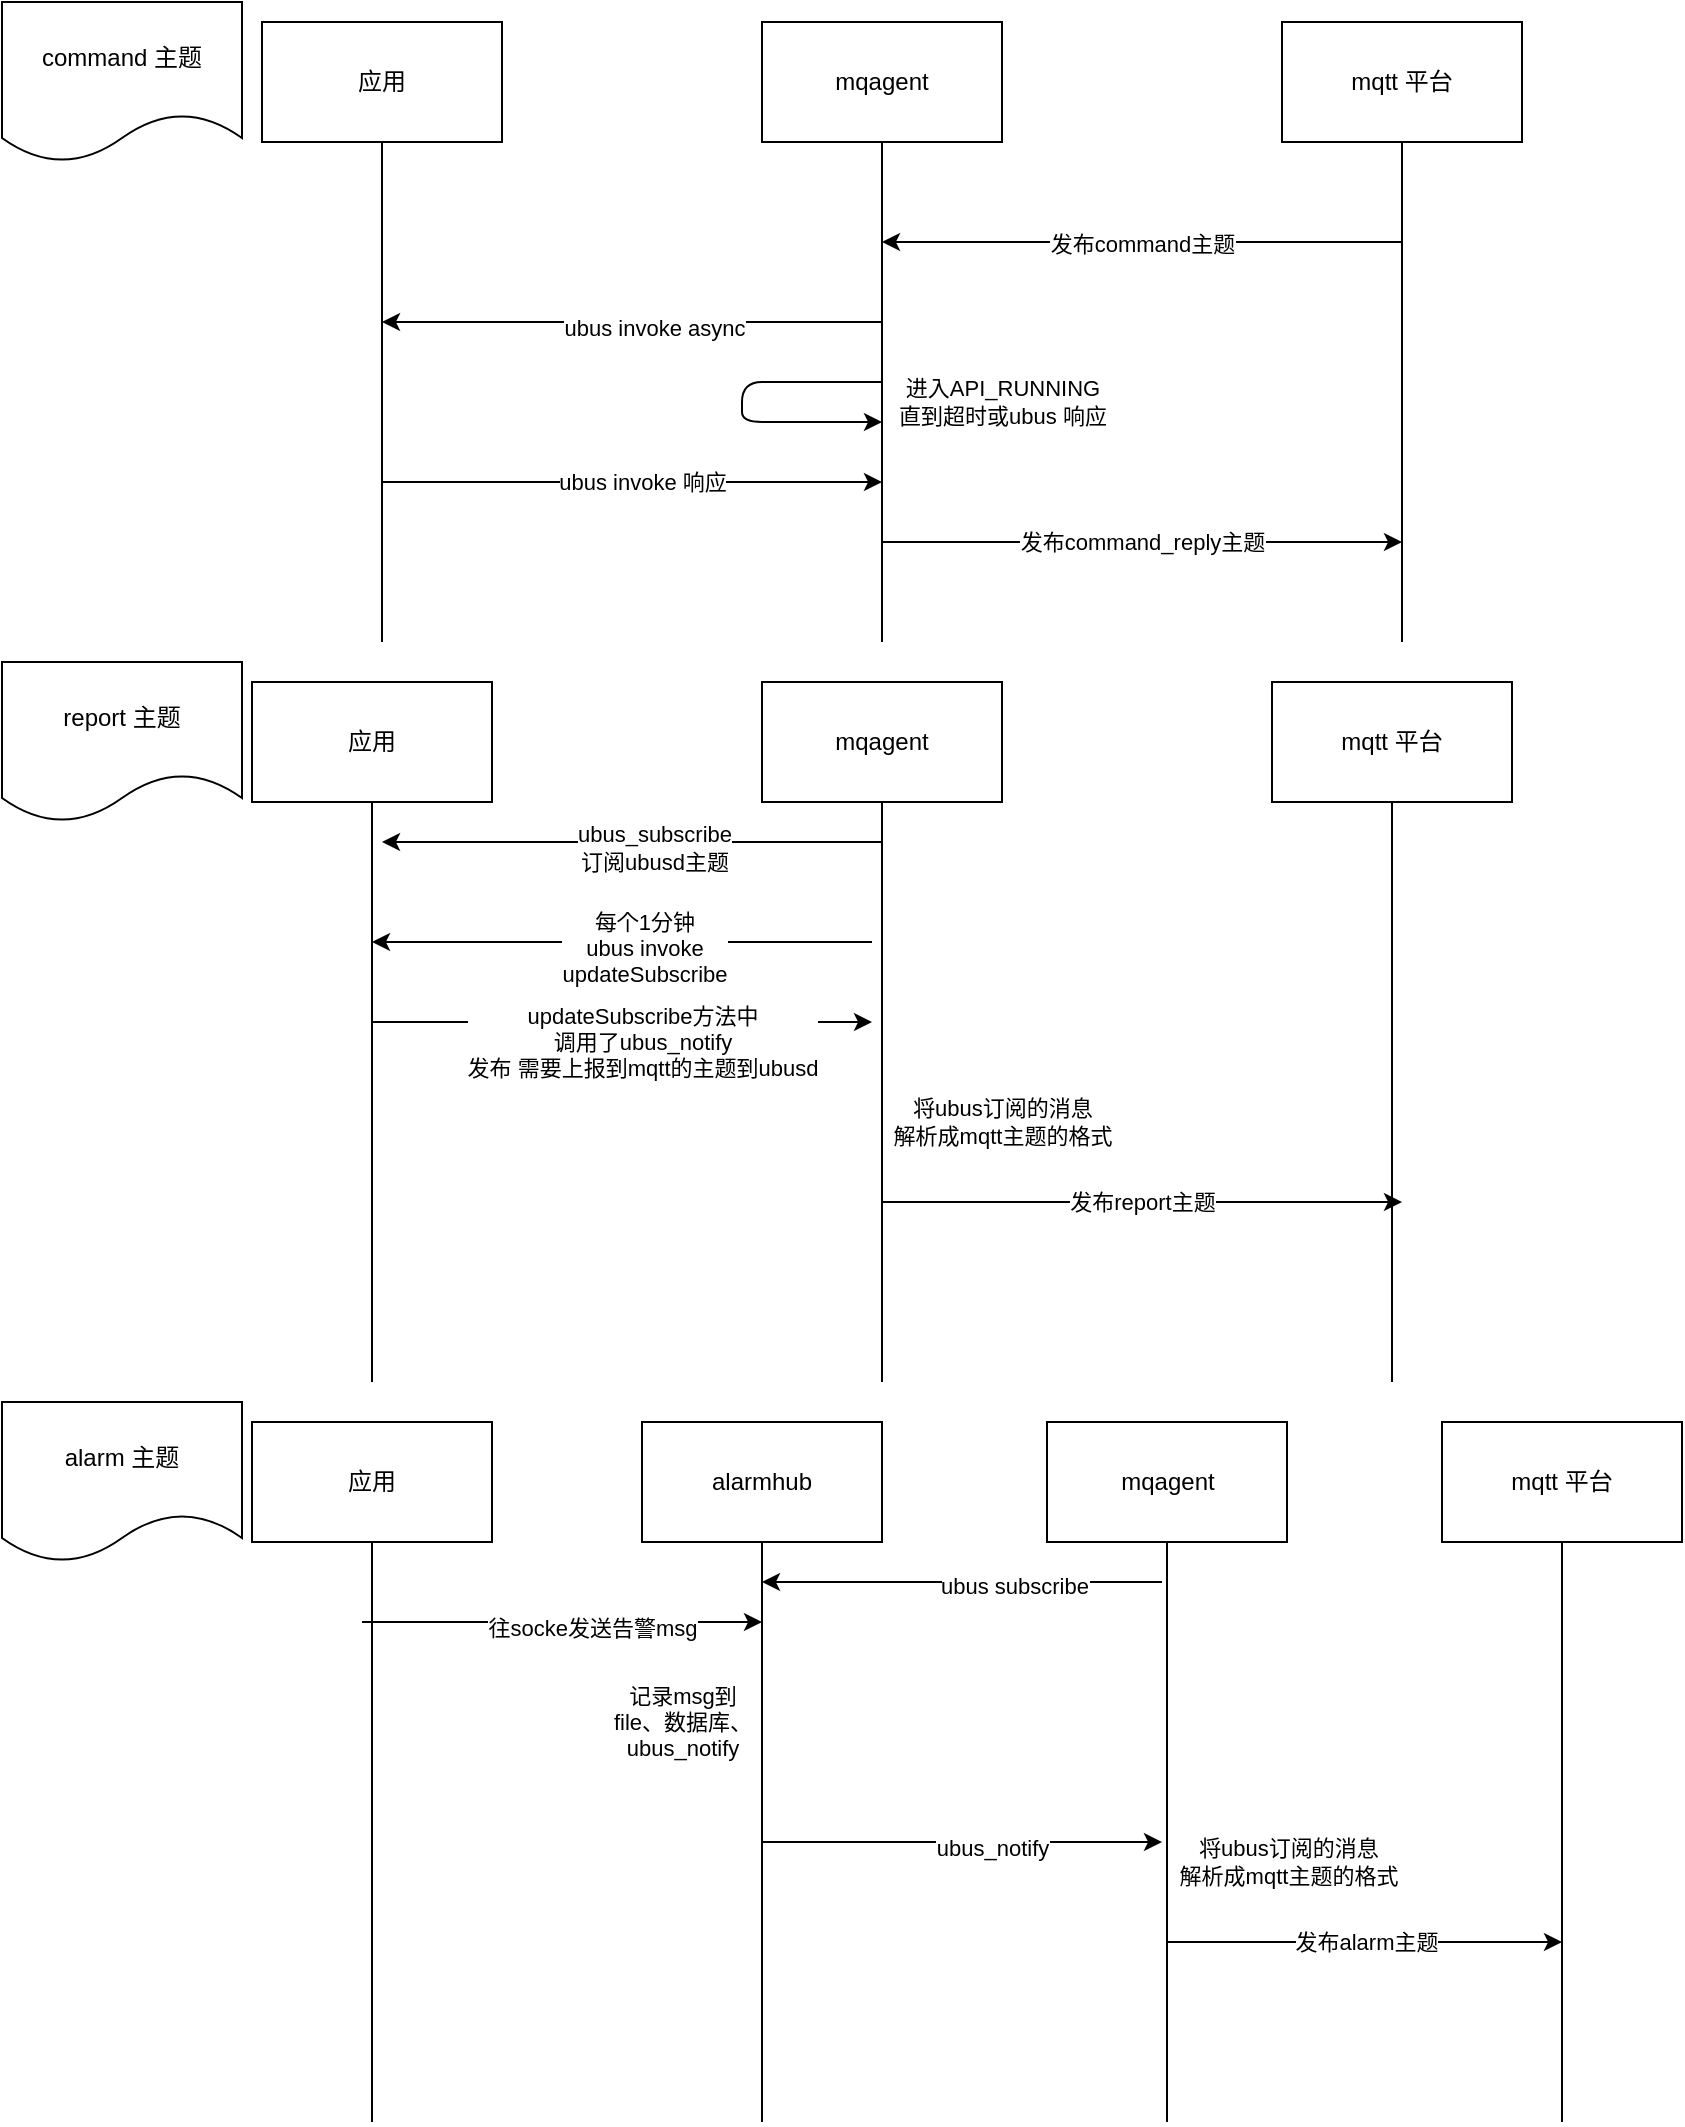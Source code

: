 <mxfile version="21.0.2" type="github">
  <diagram name="第 1 页" id="VErv0yeWC4nxGl2qNaPM">
    <mxGraphModel dx="1434" dy="763" grid="1" gridSize="10" guides="1" tooltips="1" connect="1" arrows="1" fold="1" page="1" pageScale="1" pageWidth="827" pageHeight="1169" math="0" shadow="0">
      <root>
        <mxCell id="0" />
        <mxCell id="1" parent="0" />
        <mxCell id="ILm5f9nuPFu_kfyv7cst-136" value="mqtt 平台" style="rounded=0;whiteSpace=wrap;html=1;" vertex="1" parent="1">
          <mxGeometry x="670" y="30" width="120" height="60" as="geometry" />
        </mxCell>
        <mxCell id="ILm5f9nuPFu_kfyv7cst-137" value="mqagent" style="rounded=0;whiteSpace=wrap;html=1;" vertex="1" parent="1">
          <mxGeometry x="410" y="30" width="120" height="60" as="geometry" />
        </mxCell>
        <mxCell id="ILm5f9nuPFu_kfyv7cst-138" value="" style="endArrow=none;html=1;entryX=0.5;entryY=1;entryDx=0;entryDy=0;" edge="1" parent="1" target="ILm5f9nuPFu_kfyv7cst-136">
          <mxGeometry width="50" height="50" relative="1" as="geometry">
            <mxPoint x="730" y="340" as="sourcePoint" />
            <mxPoint x="720" y="140" as="targetPoint" />
          </mxGeometry>
        </mxCell>
        <mxCell id="ILm5f9nuPFu_kfyv7cst-139" value="" style="endArrow=none;html=1;" edge="1" parent="1">
          <mxGeometry width="50" height="50" relative="1" as="geometry">
            <mxPoint x="470" y="340" as="sourcePoint" />
            <mxPoint x="470" y="90" as="targetPoint" />
          </mxGeometry>
        </mxCell>
        <mxCell id="ILm5f9nuPFu_kfyv7cst-140" value="" style="endArrow=classic;html=1;" edge="1" parent="1">
          <mxGeometry width="50" height="50" relative="1" as="geometry">
            <mxPoint x="730" y="140" as="sourcePoint" />
            <mxPoint x="470" y="140" as="targetPoint" />
          </mxGeometry>
        </mxCell>
        <mxCell id="ILm5f9nuPFu_kfyv7cst-141" value="发布command主题" style="edgeLabel;html=1;align=center;verticalAlign=middle;resizable=0;points=[];" vertex="1" connectable="0" parent="ILm5f9nuPFu_kfyv7cst-140">
          <mxGeometry x="-0.168" y="1" relative="1" as="geometry">
            <mxPoint x="-22" as="offset" />
          </mxGeometry>
        </mxCell>
        <mxCell id="ILm5f9nuPFu_kfyv7cst-142" value="应用" style="rounded=0;whiteSpace=wrap;html=1;" vertex="1" parent="1">
          <mxGeometry x="160" y="30" width="120" height="60" as="geometry" />
        </mxCell>
        <mxCell id="ILm5f9nuPFu_kfyv7cst-143" value="" style="endArrow=none;html=1;" edge="1" parent="1">
          <mxGeometry width="50" height="50" relative="1" as="geometry">
            <mxPoint x="220" y="340" as="sourcePoint" />
            <mxPoint x="220" y="90" as="targetPoint" />
          </mxGeometry>
        </mxCell>
        <mxCell id="ILm5f9nuPFu_kfyv7cst-144" value="" style="endArrow=classic;html=1;" edge="1" parent="1">
          <mxGeometry width="50" height="50" relative="1" as="geometry">
            <mxPoint x="470" y="180" as="sourcePoint" />
            <mxPoint x="220" y="180" as="targetPoint" />
          </mxGeometry>
        </mxCell>
        <mxCell id="ILm5f9nuPFu_kfyv7cst-145" value="ubus invoke async" style="edgeLabel;html=1;align=center;verticalAlign=middle;resizable=0;points=[];" vertex="1" connectable="0" parent="ILm5f9nuPFu_kfyv7cst-144">
          <mxGeometry x="-0.088" y="3" relative="1" as="geometry">
            <mxPoint as="offset" />
          </mxGeometry>
        </mxCell>
        <mxCell id="ILm5f9nuPFu_kfyv7cst-146" value="" style="endArrow=classic;html=1;" edge="1" parent="1">
          <mxGeometry width="50" height="50" relative="1" as="geometry">
            <mxPoint x="220" y="260" as="sourcePoint" />
            <mxPoint x="470" y="260" as="targetPoint" />
          </mxGeometry>
        </mxCell>
        <mxCell id="ILm5f9nuPFu_kfyv7cst-147" value="ubus invoke 响应" style="edgeLabel;html=1;align=center;verticalAlign=middle;resizable=0;points=[];" vertex="1" connectable="0" parent="ILm5f9nuPFu_kfyv7cst-146">
          <mxGeometry x="0.368" relative="1" as="geometry">
            <mxPoint x="-41" as="offset" />
          </mxGeometry>
        </mxCell>
        <mxCell id="ILm5f9nuPFu_kfyv7cst-148" value="发布command_reply主题" style="endArrow=classic;html=1;" edge="1" parent="1">
          <mxGeometry width="50" height="50" relative="1" as="geometry">
            <mxPoint x="470" y="290" as="sourcePoint" />
            <mxPoint x="730" y="290" as="targetPoint" />
          </mxGeometry>
        </mxCell>
        <mxCell id="ILm5f9nuPFu_kfyv7cst-149" value="" style="endArrow=classic;html=1;" edge="1" parent="1">
          <mxGeometry width="50" height="50" relative="1" as="geometry">
            <mxPoint x="470" y="210" as="sourcePoint" />
            <mxPoint x="470" y="230" as="targetPoint" />
            <Array as="points">
              <mxPoint x="400" y="210" />
              <mxPoint x="400" y="230" />
            </Array>
          </mxGeometry>
        </mxCell>
        <mxCell id="ILm5f9nuPFu_kfyv7cst-150" value="进入API_RUNNING&lt;br&gt;直到超时或ubus 响应" style="edgeLabel;html=1;align=center;verticalAlign=middle;resizable=0;points=[];" vertex="1" connectable="0" parent="ILm5f9nuPFu_kfyv7cst-149">
          <mxGeometry x="-0.8" y="-1" relative="1" as="geometry">
            <mxPoint x="76" y="11" as="offset" />
          </mxGeometry>
        </mxCell>
        <mxCell id="ILm5f9nuPFu_kfyv7cst-151" value="mqtt 平台" style="rounded=0;whiteSpace=wrap;html=1;" vertex="1" parent="1">
          <mxGeometry x="665" y="360" width="120" height="60" as="geometry" />
        </mxCell>
        <mxCell id="ILm5f9nuPFu_kfyv7cst-152" value="mqagent" style="rounded=0;whiteSpace=wrap;html=1;" vertex="1" parent="1">
          <mxGeometry x="410" y="360" width="120" height="60" as="geometry" />
        </mxCell>
        <mxCell id="ILm5f9nuPFu_kfyv7cst-153" value="" style="endArrow=none;html=1;entryX=0.5;entryY=1;entryDx=0;entryDy=0;" edge="1" parent="1" target="ILm5f9nuPFu_kfyv7cst-151">
          <mxGeometry width="50" height="50" relative="1" as="geometry">
            <mxPoint x="725" y="710" as="sourcePoint" />
            <mxPoint x="715" y="510" as="targetPoint" />
          </mxGeometry>
        </mxCell>
        <mxCell id="ILm5f9nuPFu_kfyv7cst-154" value="" style="endArrow=none;html=1;entryX=0.5;entryY=1;entryDx=0;entryDy=0;" edge="1" parent="1" target="ILm5f9nuPFu_kfyv7cst-152">
          <mxGeometry width="50" height="50" relative="1" as="geometry">
            <mxPoint x="470" y="710" as="sourcePoint" />
            <mxPoint x="465" y="460" as="targetPoint" />
          </mxGeometry>
        </mxCell>
        <mxCell id="ILm5f9nuPFu_kfyv7cst-155" value="应用" style="rounded=0;whiteSpace=wrap;html=1;" vertex="1" parent="1">
          <mxGeometry x="155" y="360" width="120" height="60" as="geometry" />
        </mxCell>
        <mxCell id="ILm5f9nuPFu_kfyv7cst-156" value="" style="endArrow=none;html=1;entryX=0.5;entryY=1;entryDx=0;entryDy=0;" edge="1" parent="1" target="ILm5f9nuPFu_kfyv7cst-155">
          <mxGeometry width="50" height="50" relative="1" as="geometry">
            <mxPoint x="215" y="710" as="sourcePoint" />
            <mxPoint x="215" y="460" as="targetPoint" />
          </mxGeometry>
        </mxCell>
        <mxCell id="ILm5f9nuPFu_kfyv7cst-157" value="" style="endArrow=classic;html=1;" edge="1" parent="1">
          <mxGeometry width="50" height="50" relative="1" as="geometry">
            <mxPoint x="465" y="490" as="sourcePoint" />
            <mxPoint x="215" y="490" as="targetPoint" />
          </mxGeometry>
        </mxCell>
        <mxCell id="ILm5f9nuPFu_kfyv7cst-158" value="每个1分钟&lt;br&gt;ubus invoke &lt;br&gt;updateSubscribe" style="edgeLabel;html=1;align=center;verticalAlign=middle;resizable=0;points=[];" vertex="1" connectable="0" parent="ILm5f9nuPFu_kfyv7cst-157">
          <mxGeometry x="-0.088" y="3" relative="1" as="geometry">
            <mxPoint as="offset" />
          </mxGeometry>
        </mxCell>
        <mxCell id="ILm5f9nuPFu_kfyv7cst-159" value="" style="endArrow=classic;html=1;" edge="1" parent="1">
          <mxGeometry width="50" height="50" relative="1" as="geometry">
            <mxPoint x="215" y="530" as="sourcePoint" />
            <mxPoint x="465" y="530" as="targetPoint" />
          </mxGeometry>
        </mxCell>
        <mxCell id="ILm5f9nuPFu_kfyv7cst-160" value="updateSubscribe方法中&lt;br&gt;调用了ubus_notify&lt;br&gt;发布 需要上报到mqtt的主题到ubusd" style="edgeLabel;html=1;align=center;verticalAlign=middle;resizable=0;points=[];" vertex="1" connectable="0" parent="ILm5f9nuPFu_kfyv7cst-159">
          <mxGeometry x="0.368" relative="1" as="geometry">
            <mxPoint x="-36" y="10" as="offset" />
          </mxGeometry>
        </mxCell>
        <mxCell id="ILm5f9nuPFu_kfyv7cst-161" value="发布report主题" style="endArrow=classic;html=1;" edge="1" parent="1">
          <mxGeometry width="50" height="50" relative="1" as="geometry">
            <mxPoint x="470" y="620" as="sourcePoint" />
            <mxPoint x="730" y="620" as="targetPoint" />
          </mxGeometry>
        </mxCell>
        <mxCell id="ILm5f9nuPFu_kfyv7cst-162" value="" style="endArrow=classic;html=1;" edge="1" parent="1">
          <mxGeometry width="50" height="50" relative="1" as="geometry">
            <mxPoint x="470" y="440" as="sourcePoint" />
            <mxPoint x="220" y="440" as="targetPoint" />
          </mxGeometry>
        </mxCell>
        <mxCell id="ILm5f9nuPFu_kfyv7cst-163" value="ubus_subscribe&lt;br&gt;订阅ubusd主题" style="edgeLabel;html=1;align=center;verticalAlign=middle;resizable=0;points=[];" vertex="1" connectable="0" parent="ILm5f9nuPFu_kfyv7cst-162">
          <mxGeometry x="-0.088" y="3" relative="1" as="geometry">
            <mxPoint as="offset" />
          </mxGeometry>
        </mxCell>
        <mxCell id="ILm5f9nuPFu_kfyv7cst-164" value="将ubus订阅的消息&lt;br&gt;解析成mqtt主题的格式" style="edgeLabel;html=1;align=center;verticalAlign=middle;resizable=0;points=[];" vertex="1" connectable="0" parent="1">
          <mxGeometry x="530" y="580" as="geometry" />
        </mxCell>
        <mxCell id="ILm5f9nuPFu_kfyv7cst-165" value="report 主题" style="shape=document;whiteSpace=wrap;html=1;boundedLbl=1;" vertex="1" parent="1">
          <mxGeometry x="30" y="350" width="120" height="80" as="geometry" />
        </mxCell>
        <mxCell id="ILm5f9nuPFu_kfyv7cst-166" value="command&amp;nbsp;主题" style="shape=document;whiteSpace=wrap;html=1;boundedLbl=1;" vertex="1" parent="1">
          <mxGeometry x="30" y="20" width="120" height="80" as="geometry" />
        </mxCell>
        <mxCell id="ILm5f9nuPFu_kfyv7cst-167" value="mqtt 平台" style="rounded=0;whiteSpace=wrap;html=1;" vertex="1" parent="1">
          <mxGeometry x="750" y="730" width="120" height="60" as="geometry" />
        </mxCell>
        <mxCell id="ILm5f9nuPFu_kfyv7cst-168" value="mqagent" style="rounded=0;whiteSpace=wrap;html=1;" vertex="1" parent="1">
          <mxGeometry x="552.5" y="730" width="120" height="60" as="geometry" />
        </mxCell>
        <mxCell id="ILm5f9nuPFu_kfyv7cst-169" value="" style="endArrow=none;html=1;entryX=0.5;entryY=1;entryDx=0;entryDy=0;" edge="1" parent="1" target="ILm5f9nuPFu_kfyv7cst-167">
          <mxGeometry width="50" height="50" relative="1" as="geometry">
            <mxPoint x="810" y="1080" as="sourcePoint" />
            <mxPoint x="800" y="880" as="targetPoint" />
          </mxGeometry>
        </mxCell>
        <mxCell id="ILm5f9nuPFu_kfyv7cst-170" value="" style="endArrow=none;html=1;entryX=0.5;entryY=1;entryDx=0;entryDy=0;" edge="1" parent="1" target="ILm5f9nuPFu_kfyv7cst-168">
          <mxGeometry width="50" height="50" relative="1" as="geometry">
            <mxPoint x="612.5" y="1080" as="sourcePoint" />
            <mxPoint x="607.5" y="830" as="targetPoint" />
          </mxGeometry>
        </mxCell>
        <mxCell id="ILm5f9nuPFu_kfyv7cst-171" value="应用" style="rounded=0;whiteSpace=wrap;html=1;" vertex="1" parent="1">
          <mxGeometry x="155" y="730" width="120" height="60" as="geometry" />
        </mxCell>
        <mxCell id="ILm5f9nuPFu_kfyv7cst-172" value="" style="endArrow=none;html=1;entryX=0.5;entryY=1;entryDx=0;entryDy=0;" edge="1" parent="1" target="ILm5f9nuPFu_kfyv7cst-171">
          <mxGeometry width="50" height="50" relative="1" as="geometry">
            <mxPoint x="215" y="1080" as="sourcePoint" />
            <mxPoint x="215" y="830" as="targetPoint" />
          </mxGeometry>
        </mxCell>
        <mxCell id="ILm5f9nuPFu_kfyv7cst-173" value="发布alarm主题" style="endArrow=classic;html=1;" edge="1" parent="1">
          <mxGeometry width="50" height="50" relative="1" as="geometry">
            <mxPoint x="612.5" y="990" as="sourcePoint" />
            <mxPoint x="810" y="990" as="targetPoint" />
          </mxGeometry>
        </mxCell>
        <mxCell id="ILm5f9nuPFu_kfyv7cst-174" value="将ubus订阅的消息&lt;br&gt;解析成mqtt主题的格式" style="edgeLabel;html=1;align=center;verticalAlign=middle;resizable=0;points=[];" vertex="1" connectable="0" parent="1">
          <mxGeometry x="672.5" y="950" as="geometry" />
        </mxCell>
        <mxCell id="ILm5f9nuPFu_kfyv7cst-175" value="alarm 主题" style="shape=document;whiteSpace=wrap;html=1;boundedLbl=1;" vertex="1" parent="1">
          <mxGeometry x="30" y="720" width="120" height="80" as="geometry" />
        </mxCell>
        <mxCell id="ILm5f9nuPFu_kfyv7cst-176" value="alarmhub" style="rounded=0;whiteSpace=wrap;html=1;" vertex="1" parent="1">
          <mxGeometry x="350" y="730" width="120" height="60" as="geometry" />
        </mxCell>
        <mxCell id="ILm5f9nuPFu_kfyv7cst-177" value="" style="endArrow=none;html=1;entryX=0.5;entryY=1;entryDx=0;entryDy=0;" edge="1" parent="1" target="ILm5f9nuPFu_kfyv7cst-176">
          <mxGeometry width="50" height="50" relative="1" as="geometry">
            <mxPoint x="410" y="1080" as="sourcePoint" />
            <mxPoint x="410" y="830" as="targetPoint" />
          </mxGeometry>
        </mxCell>
        <mxCell id="ILm5f9nuPFu_kfyv7cst-178" value="" style="endArrow=classic;html=1;" edge="1" parent="1">
          <mxGeometry width="50" height="50" relative="1" as="geometry">
            <mxPoint x="210" y="830" as="sourcePoint" />
            <mxPoint x="410" y="830" as="targetPoint" />
          </mxGeometry>
        </mxCell>
        <mxCell id="ILm5f9nuPFu_kfyv7cst-179" value="往socke发送告警msg" style="edgeLabel;html=1;align=center;verticalAlign=middle;resizable=0;points=[];" vertex="1" connectable="0" parent="ILm5f9nuPFu_kfyv7cst-178">
          <mxGeometry x="0.15" y="-3" relative="1" as="geometry">
            <mxPoint as="offset" />
          </mxGeometry>
        </mxCell>
        <mxCell id="ILm5f9nuPFu_kfyv7cst-180" value="记录msg到&lt;br&gt;file、数据库、&lt;br&gt;ubus_notify" style="edgeLabel;html=1;align=center;verticalAlign=middle;resizable=0;points=[];" vertex="1" connectable="0" parent="1">
          <mxGeometry x="370" y="880" as="geometry" />
        </mxCell>
        <mxCell id="ILm5f9nuPFu_kfyv7cst-181" value="" style="endArrow=classic;html=1;" edge="1" parent="1">
          <mxGeometry width="50" height="50" relative="1" as="geometry">
            <mxPoint x="410" y="940" as="sourcePoint" />
            <mxPoint x="610" y="940" as="targetPoint" />
          </mxGeometry>
        </mxCell>
        <mxCell id="ILm5f9nuPFu_kfyv7cst-182" value="ubus_notify" style="edgeLabel;html=1;align=center;verticalAlign=middle;resizable=0;points=[];" vertex="1" connectable="0" parent="ILm5f9nuPFu_kfyv7cst-181">
          <mxGeometry x="0.15" y="-3" relative="1" as="geometry">
            <mxPoint as="offset" />
          </mxGeometry>
        </mxCell>
        <mxCell id="ILm5f9nuPFu_kfyv7cst-183" value="" style="endArrow=classic;html=1;" edge="1" parent="1">
          <mxGeometry width="50" height="50" relative="1" as="geometry">
            <mxPoint x="610" y="810" as="sourcePoint" />
            <mxPoint x="410" y="810" as="targetPoint" />
          </mxGeometry>
        </mxCell>
        <mxCell id="ILm5f9nuPFu_kfyv7cst-184" value="ubus subscribe" style="edgeLabel;html=1;align=center;verticalAlign=middle;resizable=0;points=[];" vertex="1" connectable="0" parent="ILm5f9nuPFu_kfyv7cst-183">
          <mxGeometry x="-0.26" y="2" relative="1" as="geometry">
            <mxPoint as="offset" />
          </mxGeometry>
        </mxCell>
      </root>
    </mxGraphModel>
  </diagram>
</mxfile>
